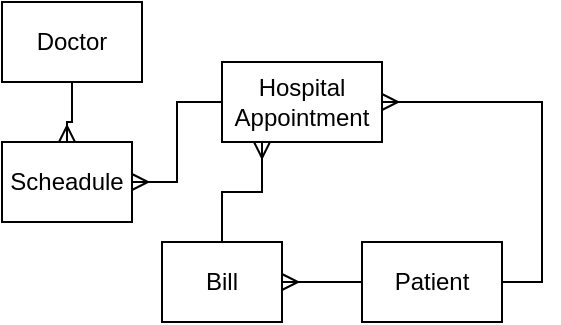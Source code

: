 <mxfile version="12.2.6" type="device" pages="1"><diagram id="22tMjKyjthTaHxkMiSfe" name="Page-1"><mxGraphModel dx="488" dy="249" grid="1" gridSize="10" guides="1" tooltips="1" connect="1" arrows="1" fold="1" page="1" pageScale="1" pageWidth="850" pageHeight="1100" math="0" shadow="0"><root><mxCell id="0"/><mxCell id="1" parent="0"/><mxCell id="ChTnS9i765dussGs_OLf-19" style="edgeStyle=orthogonalEdgeStyle;rounded=0;jumpStyle=arc;orthogonalLoop=1;jettySize=auto;html=1;exitX=0.5;exitY=1;exitDx=0;exitDy=0;endArrow=ERmany;endFill=0;strokeColor=#000000;" edge="1" parent="1" source="ChTnS9i765dussGs_OLf-1" target="ChTnS9i765dussGs_OLf-2"><mxGeometry relative="1" as="geometry"/></mxCell><mxCell id="ChTnS9i765dussGs_OLf-1" value="Doctor" style="rounded=0;whiteSpace=wrap;html=1;" vertex="1" parent="1"><mxGeometry x="290" y="80" width="70" height="40" as="geometry"/></mxCell><mxCell id="ChTnS9i765dussGs_OLf-2" value="Scheadule" style="rounded=0;whiteSpace=wrap;html=1;" vertex="1" parent="1"><mxGeometry x="290" y="150" width="65" height="40" as="geometry"/></mxCell><mxCell id="ChTnS9i765dussGs_OLf-18" style="edgeStyle=orthogonalEdgeStyle;rounded=0;jumpStyle=arc;orthogonalLoop=1;jettySize=auto;html=1;exitX=0;exitY=0.5;exitDx=0;exitDy=0;entryX=1;entryY=0.5;entryDx=0;entryDy=0;endArrow=ERmany;endFill=0;strokeColor=#000000;" edge="1" parent="1" source="ChTnS9i765dussGs_OLf-3" target="ChTnS9i765dussGs_OLf-2"><mxGeometry relative="1" as="geometry"/></mxCell><mxCell id="ChTnS9i765dussGs_OLf-3" value="Hospital&lt;br&gt;Appointment" style="rounded=0;whiteSpace=wrap;html=1;" vertex="1" parent="1"><mxGeometry x="400" y="110" width="80" height="40" as="geometry"/></mxCell><mxCell id="ChTnS9i765dussGs_OLf-17" style="edgeStyle=orthogonalEdgeStyle;rounded=0;jumpStyle=arc;orthogonalLoop=1;jettySize=auto;html=1;exitX=0.5;exitY=0;exitDx=0;exitDy=0;entryX=0.25;entryY=1;entryDx=0;entryDy=0;endArrow=ERmany;endFill=0;strokeColor=#000000;" edge="1" parent="1" source="ChTnS9i765dussGs_OLf-4" target="ChTnS9i765dussGs_OLf-3"><mxGeometry relative="1" as="geometry"/></mxCell><mxCell id="ChTnS9i765dussGs_OLf-4" value="Bill" style="rounded=0;whiteSpace=wrap;html=1;" vertex="1" parent="1"><mxGeometry x="370" y="200" width="60" height="40" as="geometry"/></mxCell><mxCell id="ChTnS9i765dussGs_OLf-15" style="edgeStyle=orthogonalEdgeStyle;rounded=0;jumpStyle=arc;orthogonalLoop=1;jettySize=auto;html=1;exitX=1;exitY=0.5;exitDx=0;exitDy=0;entryX=1;entryY=0.5;entryDx=0;entryDy=0;strokeColor=#000000;endArrow=ERmany;endFill=0;" edge="1" parent="1" source="ChTnS9i765dussGs_OLf-5" target="ChTnS9i765dussGs_OLf-3"><mxGeometry relative="1" as="geometry"/></mxCell><mxCell id="ChTnS9i765dussGs_OLf-16" style="edgeStyle=orthogonalEdgeStyle;rounded=0;jumpStyle=arc;orthogonalLoop=1;jettySize=auto;html=1;entryX=1;entryY=0.5;entryDx=0;entryDy=0;endArrow=ERmany;endFill=0;strokeColor=#000000;" edge="1" parent="1" source="ChTnS9i765dussGs_OLf-5" target="ChTnS9i765dussGs_OLf-4"><mxGeometry relative="1" as="geometry"/></mxCell><mxCell id="ChTnS9i765dussGs_OLf-5" value="Patient" style="rounded=0;whiteSpace=wrap;html=1;" vertex="1" parent="1"><mxGeometry x="470" y="200" width="70" height="40" as="geometry"/></mxCell></root></mxGraphModel></diagram></mxfile>